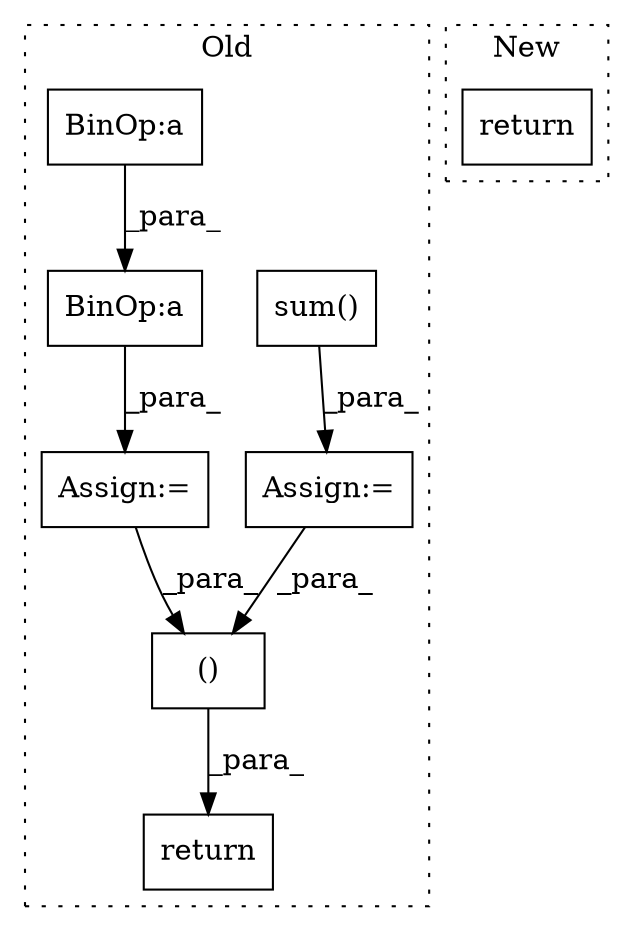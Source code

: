 digraph G {
subgraph cluster0 {
1 [label="sum()" a="75" s="9387,9425" l="37,1" shape="box"];
3 [label="return" a="93" s="9443" l="7" shape="box"];
4 [label="Assign:=" a="68" s="9334" l="3" shape="box"];
5 [label="Assign:=" a="68" s="9384" l="3" shape="box"];
6 [label="BinOp:a" a="82" s="9359" l="3" shape="box"];
7 [label="BinOp:a" a="82" s="9342" l="26" shape="box"];
8 [label="()" a="54" s="9451" l="4" shape="box"];
label = "Old";
style="dotted";
}
subgraph cluster1 {
2 [label="return" a="93" s="9745" l="7" shape="box"];
label = "New";
style="dotted";
}
1 -> 5 [label="_para_"];
4 -> 8 [label="_para_"];
5 -> 8 [label="_para_"];
6 -> 7 [label="_para_"];
7 -> 4 [label="_para_"];
8 -> 3 [label="_para_"];
}